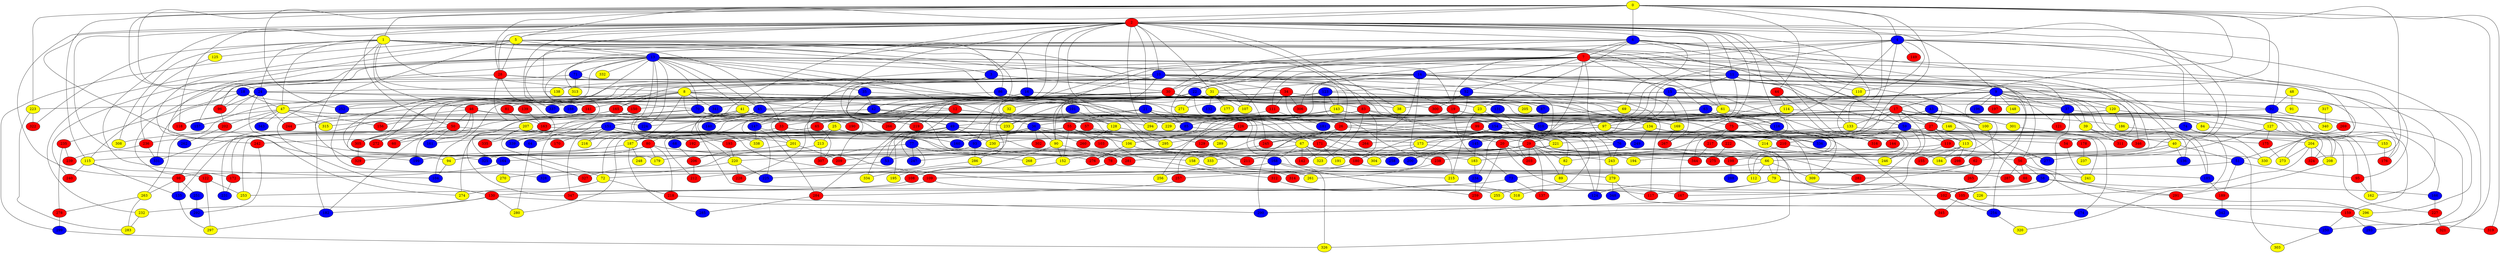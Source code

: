 graph {
0 [style = filled fillcolor = yellow];
1 [style = filled fillcolor = yellow];
2 [style = filled fillcolor = red];
3 [style = filled fillcolor = blue];
4 [style = filled fillcolor = blue];
5 [style = filled fillcolor = yellow];
6 [style = filled fillcolor = blue];
7 [style = filled fillcolor = red];
8 [style = filled fillcolor = yellow];
9 [style = filled fillcolor = blue];
10 [style = filled fillcolor = blue];
11 [style = filled fillcolor = blue];
12 [style = filled fillcolor = red];
13 [style = filled fillcolor = blue];
14 [style = filled fillcolor = blue];
15 [style = filled fillcolor = blue];
16 [style = filled fillcolor = blue];
17 [style = filled fillcolor = red];
18 [style = filled fillcolor = blue];
19 [style = filled fillcolor = red];
20 [style = filled fillcolor = red];
21 [style = filled fillcolor = blue];
22 [style = filled fillcolor = blue];
23 [style = filled fillcolor = yellow];
24 [style = filled fillcolor = blue];
25 [style = filled fillcolor = yellow];
26 [style = filled fillcolor = red];
27 [style = filled fillcolor = red];
28 [style = filled fillcolor = red];
29 [style = filled fillcolor = red];
30 [style = filled fillcolor = red];
31 [style = filled fillcolor = yellow];
32 [style = filled fillcolor = yellow];
33 [style = filled fillcolor = red];
34 [style = filled fillcolor = red];
35 [style = filled fillcolor = blue];
36 [style = filled fillcolor = blue];
37 [style = filled fillcolor = blue];
38 [style = filled fillcolor = yellow];
39 [style = filled fillcolor = yellow];
40 [style = filled fillcolor = yellow];
41 [style = filled fillcolor = yellow];
42 [style = filled fillcolor = blue];
43 [style = filled fillcolor = blue];
44 [style = filled fillcolor = red];
45 [style = filled fillcolor = blue];
46 [style = filled fillcolor = red];
47 [style = filled fillcolor = yellow];
48 [style = filled fillcolor = yellow];
49 [style = filled fillcolor = blue];
50 [style = filled fillcolor = red];
51 [style = filled fillcolor = blue];
52 [style = filled fillcolor = blue];
53 [style = filled fillcolor = blue];
54 [style = filled fillcolor = red];
55 [style = filled fillcolor = red];
56 [style = filled fillcolor = red];
57 [style = filled fillcolor = red];
58 [style = filled fillcolor = blue];
59 [style = filled fillcolor = blue];
60 [style = filled fillcolor = red];
61 [style = filled fillcolor = yellow];
62 [style = filled fillcolor = red];
63 [style = filled fillcolor = blue];
64 [style = filled fillcolor = blue];
65 [style = filled fillcolor = red];
66 [style = filled fillcolor = yellow];
67 [style = filled fillcolor = yellow];
68 [style = filled fillcolor = blue];
69 [style = filled fillcolor = yellow];
70 [style = filled fillcolor = blue];
71 [style = filled fillcolor = blue];
72 [style = filled fillcolor = yellow];
73 [style = filled fillcolor = blue];
74 [style = filled fillcolor = blue];
75 [style = filled fillcolor = red];
76 [style = filled fillcolor = blue];
77 [style = filled fillcolor = blue];
78 [style = filled fillcolor = red];
79 [style = filled fillcolor = yellow];
80 [style = filled fillcolor = red];
81 [style = filled fillcolor = red];
82 [style = filled fillcolor = yellow];
83 [style = filled fillcolor = red];
84 [style = filled fillcolor = yellow];
85 [style = filled fillcolor = blue];
86 [style = filled fillcolor = blue];
87 [style = filled fillcolor = blue];
88 [style = filled fillcolor = red];
89 [style = filled fillcolor = yellow];
90 [style = filled fillcolor = yellow];
91 [style = filled fillcolor = yellow];
92 [style = filled fillcolor = blue];
93 [style = filled fillcolor = blue];
94 [style = filled fillcolor = yellow];
95 [style = filled fillcolor = red];
96 [style = filled fillcolor = red];
97 [style = filled fillcolor = yellow];
98 [style = filled fillcolor = red];
99 [style = filled fillcolor = red];
100 [style = filled fillcolor = yellow];
101 [style = filled fillcolor = blue];
102 [style = filled fillcolor = red];
103 [style = filled fillcolor = red];
104 [style = filled fillcolor = blue];
105 [style = filled fillcolor = red];
106 [style = filled fillcolor = yellow];
107 [style = filled fillcolor = yellow];
108 [style = filled fillcolor = red];
109 [style = filled fillcolor = red];
110 [style = filled fillcolor = yellow];
111 [style = filled fillcolor = red];
112 [style = filled fillcolor = yellow];
113 [style = filled fillcolor = yellow];
114 [style = filled fillcolor = yellow];
115 [style = filled fillcolor = yellow];
116 [style = filled fillcolor = blue];
117 [style = filled fillcolor = red];
118 [style = filled fillcolor = red];
119 [style = filled fillcolor = red];
120 [style = filled fillcolor = yellow];
121 [style = filled fillcolor = red];
122 [style = filled fillcolor = red];
123 [style = filled fillcolor = blue];
124 [style = filled fillcolor = blue];
125 [style = filled fillcolor = yellow];
126 [style = filled fillcolor = red];
127 [style = filled fillcolor = yellow];
128 [style = filled fillcolor = yellow];
129 [style = filled fillcolor = red];
130 [style = filled fillcolor = red];
131 [style = filled fillcolor = blue];
132 [style = filled fillcolor = blue];
133 [style = filled fillcolor = yellow];
134 [style = filled fillcolor = yellow];
135 [style = filled fillcolor = blue];
136 [style = filled fillcolor = blue];
137 [style = filled fillcolor = red];
138 [style = filled fillcolor = yellow];
139 [style = filled fillcolor = red];
140 [style = filled fillcolor = blue];
141 [style = filled fillcolor = red];
142 [style = filled fillcolor = red];
143 [style = filled fillcolor = yellow];
144 [style = filled fillcolor = red];
145 [style = filled fillcolor = blue];
146 [style = filled fillcolor = yellow];
147 [style = filled fillcolor = blue];
148 [style = filled fillcolor = yellow];
149 [style = filled fillcolor = red];
150 [style = filled fillcolor = red];
151 [style = filled fillcolor = blue];
152 [style = filled fillcolor = yellow];
153 [style = filled fillcolor = yellow];
154 [style = filled fillcolor = blue];
155 [style = filled fillcolor = red];
156 [style = filled fillcolor = red];
157 [style = filled fillcolor = blue];
158 [style = filled fillcolor = yellow];
159 [style = filled fillcolor = red];
160 [style = filled fillcolor = blue];
161 [style = filled fillcolor = blue];
162 [style = filled fillcolor = yellow];
163 [style = filled fillcolor = red];
164 [style = filled fillcolor = blue];
165 [style = filled fillcolor = red];
166 [style = filled fillcolor = blue];
167 [style = filled fillcolor = red];
168 [style = filled fillcolor = blue];
169 [style = filled fillcolor = yellow];
170 [style = filled fillcolor = red];
171 [style = filled fillcolor = red];
172 [style = filled fillcolor = red];
173 [style = filled fillcolor = yellow];
174 [style = filled fillcolor = blue];
175 [style = filled fillcolor = red];
176 [style = filled fillcolor = red];
177 [style = filled fillcolor = yellow];
178 [style = filled fillcolor = red];
179 [style = filled fillcolor = yellow];
180 [style = filled fillcolor = red];
181 [style = filled fillcolor = blue];
182 [style = filled fillcolor = blue];
183 [style = filled fillcolor = yellow];
184 [style = filled fillcolor = yellow];
185 [style = filled fillcolor = blue];
186 [style = filled fillcolor = yellow];
187 [style = filled fillcolor = yellow];
188 [style = filled fillcolor = blue];
189 [style = filled fillcolor = red];
190 [style = filled fillcolor = red];
191 [style = filled fillcolor = yellow];
192 [style = filled fillcolor = red];
193 [style = filled fillcolor = red];
194 [style = filled fillcolor = yellow];
195 [style = filled fillcolor = yellow];
196 [style = filled fillcolor = blue];
197 [style = filled fillcolor = red];
198 [style = filled fillcolor = red];
199 [style = filled fillcolor = blue];
200 [style = filled fillcolor = blue];
201 [style = filled fillcolor = yellow];
202 [style = filled fillcolor = red];
203 [style = filled fillcolor = red];
204 [style = filled fillcolor = yellow];
205 [style = filled fillcolor = yellow];
206 [style = filled fillcolor = red];
207 [style = filled fillcolor = yellow];
208 [style = filled fillcolor = yellow];
209 [style = filled fillcolor = red];
210 [style = filled fillcolor = red];
211 [style = filled fillcolor = red];
212 [style = filled fillcolor = red];
213 [style = filled fillcolor = yellow];
214 [style = filled fillcolor = yellow];
215 [style = filled fillcolor = yellow];
216 [style = filled fillcolor = yellow];
217 [style = filled fillcolor = red];
218 [style = filled fillcolor = red];
219 [style = filled fillcolor = red];
220 [style = filled fillcolor = yellow];
221 [style = filled fillcolor = yellow];
222 [style = filled fillcolor = red];
223 [style = filled fillcolor = yellow];
224 [style = filled fillcolor = blue];
225 [style = filled fillcolor = blue];
226 [style = filled fillcolor = yellow];
227 [style = filled fillcolor = red];
228 [style = filled fillcolor = red];
229 [style = filled fillcolor = yellow];
230 [style = filled fillcolor = yellow];
231 [style = filled fillcolor = blue];
232 [style = filled fillcolor = yellow];
233 [style = filled fillcolor = yellow];
234 [style = filled fillcolor = blue];
235 [style = filled fillcolor = red];
236 [style = filled fillcolor = red];
237 [style = filled fillcolor = yellow];
238 [style = filled fillcolor = red];
239 [style = filled fillcolor = red];
240 [style = filled fillcolor = red];
241 [style = filled fillcolor = yellow];
242 [style = filled fillcolor = red];
243 [style = filled fillcolor = yellow];
244 [style = filled fillcolor = red];
245 [style = filled fillcolor = red];
246 [style = filled fillcolor = yellow];
247 [style = filled fillcolor = blue];
248 [style = filled fillcolor = yellow];
249 [style = filled fillcolor = blue];
250 [style = filled fillcolor = blue];
251 [style = filled fillcolor = blue];
252 [style = filled fillcolor = blue];
253 [style = filled fillcolor = yellow];
254 [style = filled fillcolor = blue];
255 [style = filled fillcolor = yellow];
256 [style = filled fillcolor = yellow];
257 [style = filled fillcolor = red];
258 [style = filled fillcolor = blue];
259 [style = filled fillcolor = red];
260 [style = filled fillcolor = red];
261 [style = filled fillcolor = yellow];
262 [style = filled fillcolor = blue];
263 [style = filled fillcolor = yellow];
264 [style = filled fillcolor = red];
265 [style = filled fillcolor = red];
266 [style = filled fillcolor = red];
267 [style = filled fillcolor = red];
268 [style = filled fillcolor = yellow];
269 [style = filled fillcolor = red];
270 [style = filled fillcolor = yellow];
271 [style = filled fillcolor = yellow];
272 [style = filled fillcolor = red];
273 [style = filled fillcolor = yellow];
274 [style = filled fillcolor = yellow];
275 [style = filled fillcolor = red];
276 [style = filled fillcolor = red];
277 [style = filled fillcolor = blue];
278 [style = filled fillcolor = red];
279 [style = filled fillcolor = yellow];
280 [style = filled fillcolor = yellow];
281 [style = filled fillcolor = red];
282 [style = filled fillcolor = red];
283 [style = filled fillcolor = yellow];
284 [style = filled fillcolor = red];
285 [style = filled fillcolor = blue];
286 [style = filled fillcolor = yellow];
287 [style = filled fillcolor = red];
288 [style = filled fillcolor = blue];
289 [style = filled fillcolor = yellow];
290 [style = filled fillcolor = blue];
291 [style = filled fillcolor = red];
292 [style = filled fillcolor = blue];
293 [style = filled fillcolor = blue];
294 [style = filled fillcolor = yellow];
295 [style = filled fillcolor = yellow];
296 [style = filled fillcolor = yellow];
297 [style = filled fillcolor = yellow];
298 [style = filled fillcolor = red];
299 [style = filled fillcolor = blue];
300 [style = filled fillcolor = red];
301 [style = filled fillcolor = yellow];
302 [style = filled fillcolor = red];
303 [style = filled fillcolor = yellow];
304 [style = filled fillcolor = yellow];
305 [style = filled fillcolor = red];
306 [style = filled fillcolor = red];
307 [style = filled fillcolor = red];
308 [style = filled fillcolor = yellow];
309 [style = filled fillcolor = yellow];
310 [style = filled fillcolor = blue];
311 [style = filled fillcolor = red];
312 [style = filled fillcolor = red];
313 [style = filled fillcolor = yellow];
314 [style = filled fillcolor = red];
315 [style = filled fillcolor = yellow];
316 [style = filled fillcolor = red];
317 [style = filled fillcolor = yellow];
318 [style = filled fillcolor = yellow];
319 [style = filled fillcolor = red];
320 [style = filled fillcolor = yellow];
321 [style = filled fillcolor = red];
322 [style = filled fillcolor = red];
323 [style = filled fillcolor = yellow];
324 [style = filled fillcolor = red];
325 [style = filled fillcolor = blue];
326 [style = filled fillcolor = yellow];
327 [style = filled fillcolor = red];
328 [style = filled fillcolor = blue];
329 [style = filled fillcolor = red];
330 [style = filled fillcolor = yellow];
331 [style = filled fillcolor = blue];
332 [style = filled fillcolor = yellow];
333 [style = filled fillcolor = yellow];
334 [style = filled fillcolor = yellow];
335 [style = filled fillcolor = red];
336 [style = filled fillcolor = blue];
337 [style = filled fillcolor = blue];
338 [style = filled fillcolor = yellow];
339 [style = filled fillcolor = blue];
340 [style = filled fillcolor = yellow];
341 [style = filled fillcolor = blue];
342 [style = filled fillcolor = blue];
343 [style = filled fillcolor = blue];
344 [style = filled fillcolor = red];
345 [style = filled fillcolor = red];
346 [style = filled fillcolor = red];
347 [style = filled fillcolor = red];
348 [style = filled fillcolor = blue];
0 -- 5;
0 -- 6;
0 -- 9;
0 -- 17;
0 -- 18;
0 -- 24;
0 -- 28;
0 -- 44;
0 -- 94;
0 -- 133;
0 -- 217;
0 -- 223;
0 -- 250;
0 -- 252;
0 -- 319;
0 -- 324;
1 -- 3;
0 -- 4;
0 -- 2;
0 -- 1;
1 -- 8;
1 -- 13;
1 -- 24;
1 -- 33;
1 -- 46;
1 -- 47;
1 -- 59;
1 -- 61;
1 -- 100;
1 -- 107;
1 -- 125;
1 -- 138;
1 -- 308;
1 -- 322;
1 -- 329;
2 -- 3;
2 -- 5;
2 -- 6;
2 -- 9;
2 -- 10;
2 -- 11;
2 -- 21;
2 -- 28;
2 -- 31;
2 -- 38;
2 -- 49;
2 -- 50;
2 -- 56;
2 -- 61;
2 -- 83;
2 -- 92;
2 -- 98;
2 -- 104;
2 -- 109;
2 -- 115;
2 -- 118;
2 -- 150;
2 -- 184;
2 -- 198;
2 -- 199;
2 -- 213;
2 -- 246;
2 -- 247;
2 -- 267;
2 -- 294;
2 -- 295;
2 -- 337;
2 -- 344;
3 -- 30;
3 -- 49;
3 -- 158;
4 -- 7;
4 -- 14;
4 -- 51;
4 -- 74;
4 -- 75;
4 -- 82;
4 -- 107;
4 -- 110;
4 -- 149;
4 -- 154;
4 -- 296;
5 -- 13;
5 -- 16;
5 -- 28;
5 -- 86;
5 -- 128;
5 -- 130;
5 -- 133;
5 -- 242;
5 -- 245;
5 -- 274;
5 -- 299;
6 -- 7;
6 -- 9;
6 -- 19;
6 -- 23;
6 -- 30;
6 -- 37;
6 -- 59;
6 -- 69;
6 -- 72;
6 -- 141;
6 -- 185;
7 -- 8;
7 -- 11;
7 -- 15;
7 -- 22;
7 -- 30;
7 -- 42;
7 -- 52;
7 -- 62;
7 -- 76;
7 -- 85;
7 -- 90;
7 -- 95;
7 -- 111;
7 -- 176;
7 -- 194;
7 -- 203;
7 -- 306;
8 -- 12;
8 -- 23;
8 -- 60;
8 -- 93;
8 -- 131;
8 -- 141;
8 -- 165;
8 -- 171;
8 -- 187;
8 -- 223;
8 -- 295;
8 -- 337;
8 -- 341;
9 -- 37;
9 -- 38;
9 -- 39;
9 -- 63;
9 -- 66;
9 -- 92;
9 -- 104;
9 -- 121;
9 -- 136;
9 -- 148;
9 -- 152;
9 -- 161;
9 -- 196;
9 -- 197;
9 -- 254;
9 -- 330;
10 -- 19;
10 -- 20;
10 -- 34;
10 -- 52;
10 -- 55;
10 -- 117;
10 -- 127;
10 -- 138;
10 -- 147;
10 -- 154;
10 -- 164;
10 -- 230;
10 -- 272;
10 -- 305;
11 -- 15;
11 -- 20;
11 -- 27;
11 -- 40;
11 -- 43;
11 -- 54;
11 -- 110;
11 -- 123;
11 -- 145;
11 -- 162;
11 -- 165;
11 -- 304;
12 -- 27;
12 -- 53;
12 -- 82;
12 -- 335;
13 -- 14;
13 -- 19;
13 -- 26;
13 -- 35;
13 -- 36;
13 -- 41;
13 -- 45;
13 -- 56;
13 -- 70;
13 -- 71;
13 -- 96;
13 -- 115;
13 -- 157;
13 -- 173;
13 -- 179;
13 -- 193;
13 -- 211;
13 -- 220;
13 -- 224;
13 -- 232;
13 -- 240;
13 -- 252;
13 -- 313;
13 -- 332;
14 -- 18;
14 -- 22;
14 -- 24;
14 -- 29;
14 -- 31;
14 -- 63;
14 -- 120;
14 -- 144;
14 -- 169;
14 -- 185;
14 -- 215;
14 -- 290;
14 -- 294;
14 -- 305;
15 -- 17;
15 -- 47;
15 -- 97;
15 -- 228;
15 -- 267;
15 -- 298;
16 -- 41;
16 -- 60;
16 -- 81;
16 -- 100;
16 -- 120;
16 -- 309;
17 -- 26;
17 -- 27;
17 -- 33;
17 -- 36;
17 -- 59;
17 -- 117;
17 -- 133;
17 -- 153;
17 -- 159;
17 -- 166;
17 -- 176;
17 -- 186;
17 -- 221;
17 -- 234;
17 -- 277;
17 -- 310;
17 -- 340;
18 -- 47;
18 -- 96;
18 -- 188;
18 -- 235;
19 -- 49;
19 -- 65;
19 -- 73;
19 -- 75;
19 -- 84;
19 -- 112;
19 -- 116;
19 -- 160;
20 -- 167;
20 -- 203;
20 -- 259;
20 -- 282;
21 -- 55;
21 -- 85;
21 -- 113;
21 -- 258;
21 -- 328;
22 -- 26;
22 -- 32;
22 -- 37;
22 -- 45;
22 -- 46;
22 -- 87;
22 -- 90;
22 -- 112;
22 -- 182;
22 -- 263;
22 -- 271;
22 -- 284;
22 -- 286;
22 -- 300;
22 -- 321;
22 -- 336;
23 -- 124;
23 -- 215;
24 -- 38;
24 -- 70;
24 -- 96;
24 -- 118;
24 -- 244;
24 -- 325;
25 -- 29;
25 -- 72;
25 -- 160;
25 -- 213;
26 -- 171;
26 -- 187;
26 -- 209;
26 -- 221;
27 -- 29;
27 -- 88;
27 -- 113;
27 -- 119;
27 -- 174;
27 -- 230;
27 -- 241;
28 -- 31;
28 -- 163;
28 -- 172;
28 -- 183;
28 -- 339;
29 -- 53;
29 -- 56;
29 -- 66;
29 -- 78;
29 -- 82;
29 -- 89;
29 -- 137;
29 -- 158;
29 -- 198;
29 -- 200;
29 -- 203;
29 -- 258;
29 -- 275;
29 -- 314;
29 -- 344;
30 -- 83;
30 -- 87;
30 -- 150;
30 -- 201;
30 -- 205;
30 -- 252;
30 -- 266;
30 -- 346;
31 -- 107;
31 -- 116;
31 -- 132;
31 -- 177;
31 -- 233;
32 -- 93;
33 -- 201;
33 -- 243;
33 -- 329;
34 -- 61;
34 -- 111;
34 -- 225;
34 -- 238;
34 -- 306;
35 -- 42;
35 -- 209;
35 -- 229;
36 -- 53;
36 -- 64;
36 -- 90;
36 -- 93;
36 -- 106;
36 -- 260;
36 -- 302;
37 -- 39;
37 -- 105;
37 -- 121;
37 -- 293;
39 -- 40;
39 -- 311;
40 -- 51;
40 -- 62;
40 -- 136;
40 -- 179;
41 -- 151;
41 -- 219;
41 -- 255;
41 -- 338;
42 -- 64;
42 -- 67;
42 -- 163;
42 -- 233;
42 -- 294;
43 -- 217;
43 -- 301;
44 -- 114;
44 -- 316;
45 -- 57;
45 -- 80;
45 -- 140;
45 -- 169;
45 -- 274;
46 -- 50;
46 -- 97;
46 -- 161;
46 -- 199;
46 -- 224;
46 -- 231;
47 -- 57;
47 -- 98;
47 -- 118;
47 -- 124;
47 -- 156;
47 -- 202;
47 -- 315;
47 -- 343;
48 -- 91;
48 -- 92;
49 -- 54;
49 -- 105;
49 -- 153;
49 -- 195;
49 -- 212;
49 -- 230;
49 -- 236;
49 -- 334;
50 -- 67;
50 -- 161;
50 -- 182;
50 -- 308;
51 -- 95;
51 -- 109;
51 -- 189;
52 -- 69;
52 -- 106;
52 -- 300;
53 -- 212;
54 -- 241;
55 -- 60;
55 -- 103;
55 -- 152;
55 -- 175;
55 -- 242;
55 -- 312;
56 -- 58;
56 -- 88;
56 -- 250;
56 -- 287;
57 -- 76;
57 -- 168;
58 -- 102;
58 -- 166;
58 -- 167;
58 -- 291;
59 -- 119;
59 -- 144;
59 -- 173;
59 -- 208;
59 -- 227;
59 -- 246;
61 -- 75;
61 -- 84;
61 -- 85;
61 -- 106;
61 -- 116;
62 -- 73;
62 -- 98;
62 -- 265;
62 -- 282;
63 -- 100;
63 -- 224;
64 -- 280;
65 -- 307;
65 -- 339;
66 -- 72;
66 -- 79;
66 -- 112;
66 -- 309;
67 -- 142;
67 -- 168;
67 -- 180;
67 -- 194;
67 -- 323;
67 -- 325;
67 -- 330;
68 -- 206;
69 -- 229;
69 -- 316;
70 -- 126;
70 -- 135;
70 -- 157;
70 -- 259;
70 -- 266;
71 -- 143;
71 -- 313;
71 -- 331;
72 -- 218;
72 -- 274;
73 -- 137;
73 -- 347;
74 -- 145;
74 -- 320;
74 -- 330;
75 -- 167;
75 -- 217;
76 -- 79;
76 -- 183;
76 -- 243;
77 -- 78;
77 -- 225;
77 -- 247;
77 -- 281;
77 -- 307;
78 -- 108;
78 -- 215;
79 -- 105;
79 -- 124;
79 -- 226;
79 -- 255;
80 -- 94;
80 -- 102;
80 -- 115;
80 -- 179;
80 -- 218;
80 -- 276;
81 -- 207;
82 -- 89;
83 -- 147;
83 -- 169;
83 -- 191;
83 -- 216;
83 -- 318;
83 -- 323;
84 -- 95;
85 -- 214;
85 -- 280;
86 -- 271;
86 -- 341;
87 -- 310;
90 -- 108;
90 -- 152;
90 -- 281;
92 -- 97;
92 -- 127;
92 -- 269;
93 -- 94;
93 -- 211;
93 -- 286;
94 -- 104;
95 -- 162;
96 -- 202;
97 -- 178;
97 -- 184;
97 -- 245;
97 -- 295;
98 -- 135;
98 -- 251;
98 -- 263;
99 -- 129;
99 -- 326;
100 -- 102;
101 -- 128;
102 -- 254;
105 -- 174;
105 -- 345;
106 -- 261;
106 -- 276;
108 -- 253;
109 -- 117;
109 -- 130;
111 -- 181;
111 -- 233;
113 -- 155;
113 -- 184;
113 -- 211;
113 -- 298;
114 -- 126;
114 -- 146;
114 -- 245;
115 -- 122;
115 -- 135;
115 -- 240;
116 -- 316;
119 -- 164;
119 -- 277;
119 -- 290;
120 -- 186;
120 -- 200;
120 -- 208;
122 -- 253;
122 -- 297;
123 -- 134;
123 -- 142;
123 -- 143;
123 -- 188;
123 -- 219;
123 -- 271;
125 -- 236;
126 -- 129;
126 -- 193;
126 -- 289;
127 -- 162;
127 -- 175;
127 -- 277;
128 -- 129;
128 -- 260;
130 -- 159;
130 -- 182;
130 -- 232;
130 -- 280;
131 -- 243;
133 -- 192;
133 -- 204;
134 -- 249;
134 -- 264;
134 -- 309;
134 -- 324;
135 -- 297;
139 -- 163;
141 -- 347;
143 -- 249;
143 -- 256;
143 -- 310;
143 -- 331;
145 -- 183;
146 -- 210;
146 -- 346;
147 -- 264;
147 -- 284;
147 -- 338;
150 -- 156;
151 -- 170;
151 -- 172;
151 -- 192;
151 -- 201;
151 -- 210;
151 -- 216;
151 -- 253;
151 -- 268;
151 -- 272;
151 -- 279;
151 -- 347;
152 -- 195;
153 -- 176;
154 -- 173;
154 -- 180;
154 -- 210;
154 -- 221;
154 -- 257;
154 -- 336;
158 -- 314;
159 -- 250;
159 -- 293;
159 -- 319;
163 -- 192;
163 -- 327;
164 -- 172;
164 -- 270;
165 -- 190;
165 -- 244;
165 -- 315;
166 -- 227;
168 -- 185;
168 -- 312;
168 -- 326;
168 -- 328;
169 -- 267;
169 -- 345;
171 -- 191;
171 -- 276;
171 -- 304;
172 -- 231;
173 -- 180;
173 -- 220;
173 -- 287;
175 -- 273;
178 -- 237;
180 -- 241;
180 -- 256;
180 -- 257;
182 -- 297;
183 -- 234;
185 -- 189;
186 -- 303;
187 -- 199;
187 -- 248;
187 -- 285;
189 -- 342;
193 -- 220;
198 -- 288;
201 -- 206;
201 -- 209;
202 -- 262;
204 -- 208;
204 -- 226;
204 -- 273;
204 -- 324;
206 -- 212;
207 -- 305;
207 -- 333;
207 -- 335;
208 -- 291;
210 -- 291;
210 -- 333;
213 -- 270;
213 -- 307;
214 -- 246;
217 -- 344;
218 -- 290;
220 -- 225;
220 -- 228;
220 -- 327;
221 -- 238;
221 -- 281;
222 -- 275;
223 -- 283;
223 -- 322;
227 -- 321;
232 -- 283;
233 -- 247;
234 -- 259;
235 -- 239;
235 -- 278;
236 -- 239;
236 -- 331;
238 -- 261;
242 -- 292;
243 -- 279;
245 -- 268;
250 -- 303;
251 -- 292;
252 -- 328;
254 -- 320;
257 -- 284;
263 -- 278;
263 -- 283;
269 -- 273;
278 -- 299;
279 -- 296;
279 -- 348;
284 -- 285;
286 -- 334;
291 -- 296;
299 -- 326;
301 -- 311;
305 -- 329;
312 -- 318;
317 -- 340;
}
